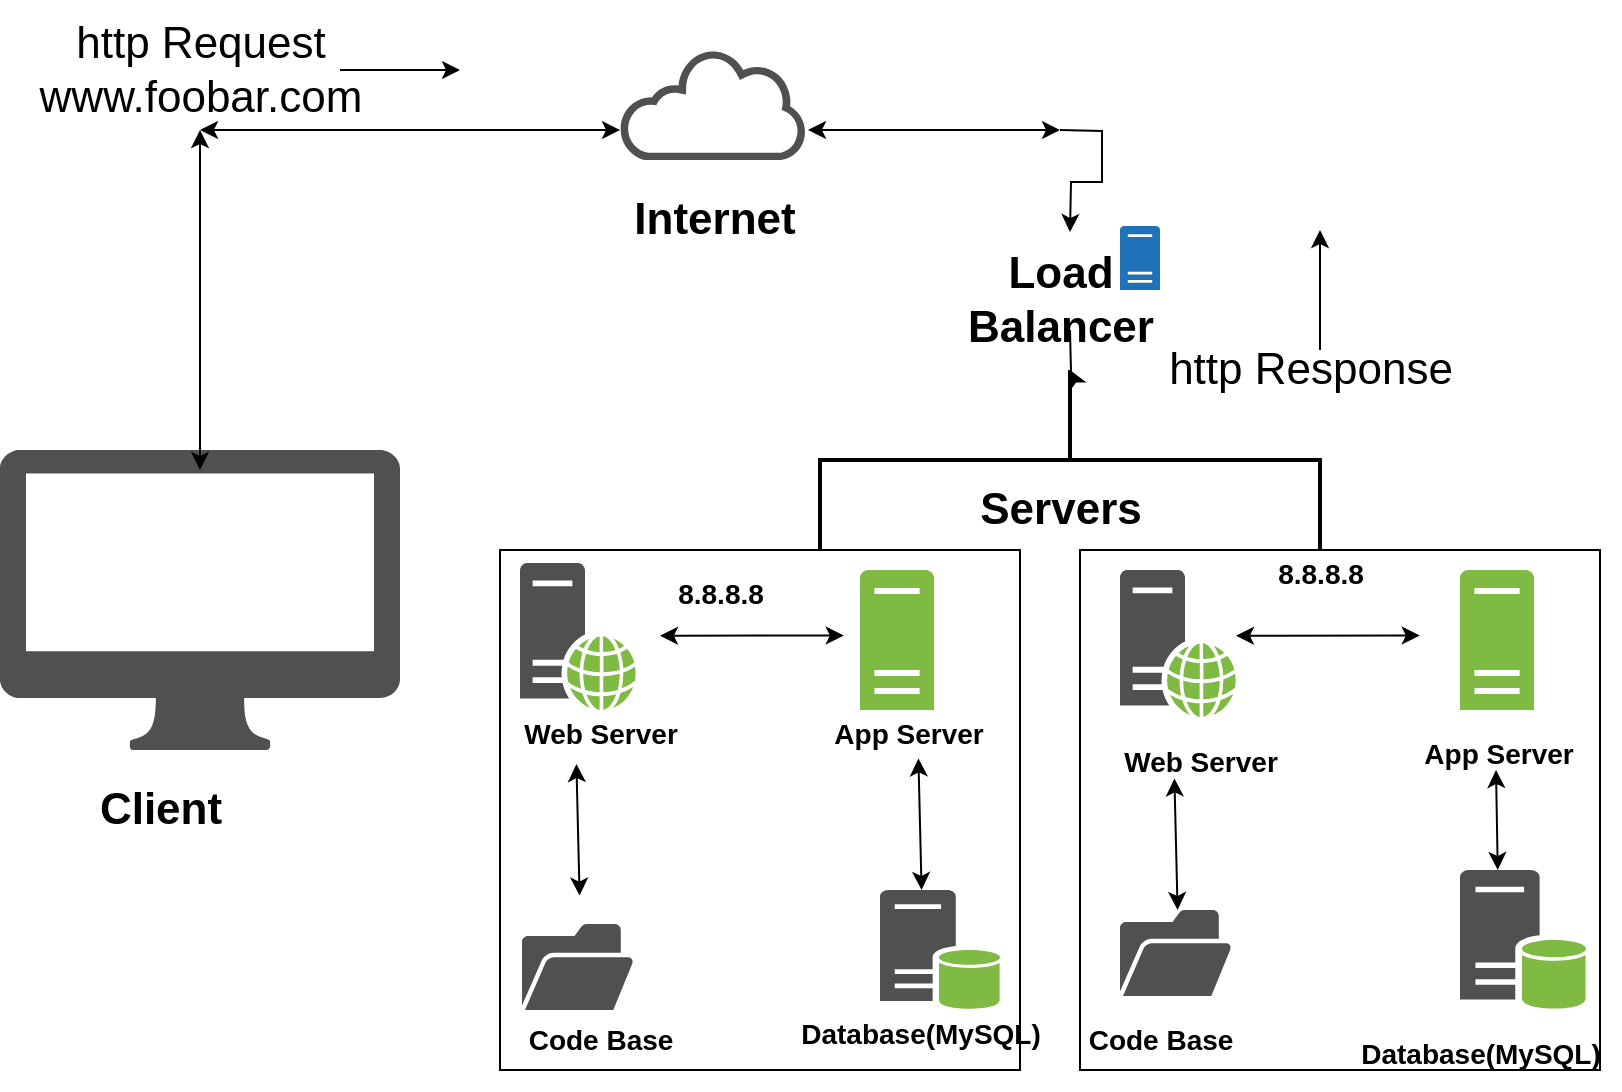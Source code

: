 <mxfile version="21.6.6" type="github">
  <diagram name="Page-1" id="Zw4nHLYY9dlqPIBjP2HN">
    <mxGraphModel dx="1050" dy="541" grid="1" gridSize="10" guides="1" tooltips="1" connect="1" arrows="1" fold="1" page="1" pageScale="1" pageWidth="850" pageHeight="1100" math="0" shadow="0">
      <root>
        <mxCell id="0" />
        <mxCell id="1" parent="0" />
        <mxCell id="uOv3nkpLMXfbliKXQfms-2" value="" style="sketch=0;pointerEvents=1;shadow=0;dashed=0;html=1;strokeColor=none;fillColor=#505050;labelPosition=center;verticalLabelPosition=bottom;verticalAlign=top;outlineConnect=0;align=center;shape=mxgraph.office.devices.mac_client;" vertex="1" parent="1">
          <mxGeometry x="30" y="360" width="200" height="150" as="geometry" />
        </mxCell>
        <mxCell id="uOv3nkpLMXfbliKXQfms-3" value="" style="endArrow=classic;startArrow=classic;html=1;rounded=0;" edge="1" parent="1">
          <mxGeometry width="50" height="50" relative="1" as="geometry">
            <mxPoint x="130" y="370" as="sourcePoint" />
            <mxPoint x="130" y="200" as="targetPoint" />
          </mxGeometry>
        </mxCell>
        <mxCell id="uOv3nkpLMXfbliKXQfms-4" value="" style="endArrow=classic;startArrow=classic;html=1;rounded=0;" edge="1" parent="1">
          <mxGeometry width="50" height="50" relative="1" as="geometry">
            <mxPoint x="130" y="200" as="sourcePoint" />
            <mxPoint x="340" y="200" as="targetPoint" />
          </mxGeometry>
        </mxCell>
        <mxCell id="uOv3nkpLMXfbliKXQfms-5" value="" style="sketch=0;pointerEvents=1;shadow=0;dashed=0;html=1;strokeColor=none;fillColor=#505050;labelPosition=center;verticalLabelPosition=bottom;outlineConnect=0;verticalAlign=top;align=center;shape=mxgraph.office.clouds.cloud;" vertex="1" parent="1">
          <mxGeometry x="340" y="160" width="94" height="55" as="geometry" />
        </mxCell>
        <mxCell id="uOv3nkpLMXfbliKXQfms-6" value="" style="endArrow=classic;startArrow=classic;html=1;rounded=0;" edge="1" parent="1">
          <mxGeometry width="50" height="50" relative="1" as="geometry">
            <mxPoint x="434" y="200" as="sourcePoint" />
            <mxPoint x="560" y="200" as="targetPoint" />
          </mxGeometry>
        </mxCell>
        <mxCell id="uOv3nkpLMXfbliKXQfms-10" style="edgeStyle=orthogonalEdgeStyle;rounded=0;orthogonalLoop=1;jettySize=auto;html=1;" edge="1" parent="1" target="uOv3nkpLMXfbliKXQfms-9">
          <mxGeometry relative="1" as="geometry">
            <mxPoint x="675" y="200" as="targetPoint" />
            <mxPoint x="565" y="300" as="sourcePoint" />
            <Array as="points" />
          </mxGeometry>
        </mxCell>
        <mxCell id="uOv3nkpLMXfbliKXQfms-9" value="" style="strokeWidth=2;html=1;shape=mxgraph.flowchart.annotation_2;align=left;labelPosition=right;pointerEvents=1;rotation=90;" vertex="1" parent="1">
          <mxGeometry x="520" y="240" width="90" height="250" as="geometry" />
        </mxCell>
        <mxCell id="uOv3nkpLMXfbliKXQfms-11" value="" style="whiteSpace=wrap;html=1;aspect=fixed;" vertex="1" parent="1">
          <mxGeometry x="280" y="410" width="260" height="260" as="geometry" />
        </mxCell>
        <mxCell id="uOv3nkpLMXfbliKXQfms-12" value="" style="whiteSpace=wrap;html=1;aspect=fixed;" vertex="1" parent="1">
          <mxGeometry x="570" y="410" width="260" height="260" as="geometry" />
        </mxCell>
        <mxCell id="uOv3nkpLMXfbliKXQfms-15" value="" style="sketch=0;shadow=0;dashed=0;html=1;strokeColor=none;fillColor=#505050;labelPosition=center;verticalLabelPosition=bottom;verticalAlign=top;outlineConnect=0;align=center;shape=mxgraph.office.databases.database_server_green;" vertex="1" parent="1">
          <mxGeometry x="470" y="580" width="60" height="60" as="geometry" />
        </mxCell>
        <mxCell id="uOv3nkpLMXfbliKXQfms-16" value="" style="sketch=0;shadow=0;dashed=0;html=1;strokeColor=none;fillColor=#505050;labelPosition=center;verticalLabelPosition=bottom;verticalAlign=top;outlineConnect=0;align=center;shape=mxgraph.office.databases.database_server_green;" vertex="1" parent="1">
          <mxGeometry x="760" y="570" width="63" height="70" as="geometry" />
        </mxCell>
        <mxCell id="uOv3nkpLMXfbliKXQfms-17" value="" style="sketch=0;pointerEvents=1;shadow=0;dashed=0;html=1;strokeColor=none;labelPosition=center;verticalLabelPosition=bottom;verticalAlign=top;outlineConnect=0;align=center;shape=mxgraph.office.servers.server_generic;fillColor=#7FBA42;" vertex="1" parent="1">
          <mxGeometry x="460" y="420" width="37" height="70" as="geometry" />
        </mxCell>
        <mxCell id="uOv3nkpLMXfbliKXQfms-18" value="" style="sketch=0;pointerEvents=1;shadow=0;dashed=0;html=1;strokeColor=none;labelPosition=center;verticalLabelPosition=bottom;verticalAlign=top;outlineConnect=0;align=center;shape=mxgraph.office.servers.server_generic;fillColor=#7FBA42;" vertex="1" parent="1">
          <mxGeometry x="760" y="420" width="37" height="70" as="geometry" />
        </mxCell>
        <mxCell id="uOv3nkpLMXfbliKXQfms-19" value="" style="sketch=0;pointerEvents=1;shadow=0;dashed=0;html=1;strokeColor=none;fillColor=#505050;labelPosition=center;verticalLabelPosition=bottom;verticalAlign=top;outlineConnect=0;align=center;shape=mxgraph.office.servers.web_server_green;" vertex="1" parent="1">
          <mxGeometry x="290" y="416.5" width="58" height="73.5" as="geometry" />
        </mxCell>
        <mxCell id="uOv3nkpLMXfbliKXQfms-20" value="" style="sketch=0;pointerEvents=1;shadow=0;dashed=0;html=1;strokeColor=none;fillColor=#505050;labelPosition=center;verticalLabelPosition=bottom;verticalAlign=top;outlineConnect=0;align=center;shape=mxgraph.office.servers.web_server_green;" vertex="1" parent="1">
          <mxGeometry x="590" y="420" width="58" height="73.5" as="geometry" />
        </mxCell>
        <mxCell id="uOv3nkpLMXfbliKXQfms-21" value="" style="sketch=0;pointerEvents=1;shadow=0;dashed=0;html=1;strokeColor=none;fillColor=#505050;labelPosition=center;verticalLabelPosition=bottom;verticalAlign=top;outlineConnect=0;align=center;shape=mxgraph.office.concepts.folder_open;" vertex="1" parent="1">
          <mxGeometry x="291" y="597" width="56" height="43" as="geometry" />
        </mxCell>
        <mxCell id="uOv3nkpLMXfbliKXQfms-22" value="" style="sketch=0;pointerEvents=1;shadow=0;dashed=0;html=1;strokeColor=none;fillColor=#505050;labelPosition=center;verticalLabelPosition=bottom;verticalAlign=top;outlineConnect=0;align=center;shape=mxgraph.office.concepts.folder_open;" vertex="1" parent="1">
          <mxGeometry x="590" y="590" width="56" height="43" as="geometry" />
        </mxCell>
        <mxCell id="uOv3nkpLMXfbliKXQfms-23" value="&lt;font style=&quot;font-size: 22px;&quot;&gt;&lt;b&gt;Internet&lt;/b&gt;&lt;/font&gt;" style="text;html=1;align=center;verticalAlign=middle;resizable=0;points=[];autosize=1;strokeColor=none;fillColor=none;" vertex="1" parent="1">
          <mxGeometry x="337" y="225" width="100" height="40" as="geometry" />
        </mxCell>
        <mxCell id="uOv3nkpLMXfbliKXQfms-24" value="&lt;font style=&quot;font-size: 22px;&quot;&gt;http Request&lt;br&gt;www.foobar.com&lt;br&gt;&lt;/font&gt;" style="text;html=1;align=center;verticalAlign=middle;resizable=0;points=[];autosize=1;strokeColor=none;fillColor=none;" vertex="1" parent="1">
          <mxGeometry x="40" y="135" width="180" height="70" as="geometry" />
        </mxCell>
        <mxCell id="uOv3nkpLMXfbliKXQfms-25" value="&lt;font style=&quot;font-size: 22px;&quot;&gt;&lt;b style=&quot;font-size: 14px;&quot;&gt;Web Server&lt;/b&gt;&lt;/font&gt;" style="text;html=1;align=center;verticalAlign=middle;resizable=0;points=[];autosize=1;strokeColor=none;fillColor=none;" vertex="1" parent="1">
          <mxGeometry x="280" y="480" width="100" height="40" as="geometry" />
        </mxCell>
        <mxCell id="uOv3nkpLMXfbliKXQfms-26" value="&lt;font style=&quot;font-size: 22px;&quot;&gt;&lt;b style=&quot;font-size: 14px;&quot;&gt;App Server&lt;/b&gt;&lt;/font&gt;" style="text;html=1;align=center;verticalAlign=middle;resizable=0;points=[];autosize=1;strokeColor=none;fillColor=none;" vertex="1" parent="1">
          <mxGeometry x="434" y="480" width="100" height="40" as="geometry" />
        </mxCell>
        <mxCell id="uOv3nkpLMXfbliKXQfms-27" value="&lt;font style=&quot;font-size: 22px;&quot;&gt;&lt;b style=&quot;font-size: 14px;&quot;&gt;Code Base&lt;/b&gt;&lt;/font&gt;" style="text;html=1;align=center;verticalAlign=middle;resizable=0;points=[];autosize=1;strokeColor=none;fillColor=none;" vertex="1" parent="1">
          <mxGeometry x="280" y="633" width="100" height="40" as="geometry" />
        </mxCell>
        <mxCell id="uOv3nkpLMXfbliKXQfms-28" value="&lt;font style=&quot;font-size: 22px;&quot;&gt;&lt;b style=&quot;font-size: 14px;&quot;&gt;Database(MySQL)&lt;/b&gt;&lt;/font&gt;" style="text;html=1;align=center;verticalAlign=middle;resizable=0;points=[];autosize=1;strokeColor=none;fillColor=none;" vertex="1" parent="1">
          <mxGeometry x="420" y="630" width="140" height="40" as="geometry" />
        </mxCell>
        <mxCell id="uOv3nkpLMXfbliKXQfms-29" value="&lt;font style=&quot;font-size: 22px;&quot;&gt;&lt;b style=&quot;font-size: 14px;&quot;&gt;Code Base&lt;/b&gt;&lt;/font&gt;" style="text;html=1;align=center;verticalAlign=middle;resizable=0;points=[];autosize=1;strokeColor=none;fillColor=none;" vertex="1" parent="1">
          <mxGeometry x="560" y="633" width="100" height="40" as="geometry" />
        </mxCell>
        <mxCell id="uOv3nkpLMXfbliKXQfms-30" value="&lt;font style=&quot;font-size: 22px;&quot;&gt;&lt;b style=&quot;font-size: 14px;&quot;&gt;Database(MySQL)&lt;/b&gt;&lt;/font&gt;" style="text;html=1;align=center;verticalAlign=middle;resizable=0;points=[];autosize=1;strokeColor=none;fillColor=none;" vertex="1" parent="1">
          <mxGeometry x="700" y="640" width="140" height="40" as="geometry" />
        </mxCell>
        <mxCell id="uOv3nkpLMXfbliKXQfms-31" value="&lt;font style=&quot;font-size: 22px;&quot;&gt;&lt;b style=&quot;font-size: 14px;&quot;&gt;Web Server&lt;/b&gt;&lt;/font&gt;" style="text;html=1;align=center;verticalAlign=middle;resizable=0;points=[];autosize=1;strokeColor=none;fillColor=none;" vertex="1" parent="1">
          <mxGeometry x="580" y="493.5" width="100" height="40" as="geometry" />
        </mxCell>
        <mxCell id="uOv3nkpLMXfbliKXQfms-32" value="&lt;font style=&quot;font-size: 22px;&quot;&gt;&lt;b style=&quot;font-size: 14px;&quot;&gt;App Server&lt;/b&gt;&lt;/font&gt;" style="text;html=1;align=center;verticalAlign=middle;resizable=0;points=[];autosize=1;strokeColor=none;fillColor=none;" vertex="1" parent="1">
          <mxGeometry x="728.5" y="490" width="100" height="40" as="geometry" />
        </mxCell>
        <mxCell id="uOv3nkpLMXfbliKXQfms-33" value="" style="endArrow=classic;startArrow=classic;html=1;rounded=0;entryX=0.284;entryY=1.105;entryDx=0;entryDy=0;entryPerimeter=0;" edge="1" parent="1">
          <mxGeometry width="50" height="50" relative="1" as="geometry">
            <mxPoint x="319.8" y="582.8" as="sourcePoint" />
            <mxPoint x="318.2" y="517" as="targetPoint" />
          </mxGeometry>
        </mxCell>
        <mxCell id="uOv3nkpLMXfbliKXQfms-34" value="" style="endArrow=classic;startArrow=classic;html=1;rounded=0;entryX=0.284;entryY=1.105;entryDx=0;entryDy=0;entryPerimeter=0;" edge="1" parent="1">
          <mxGeometry width="50" height="50" relative="1" as="geometry">
            <mxPoint x="490.8" y="580" as="sourcePoint" />
            <mxPoint x="489.2" y="514.2" as="targetPoint" />
          </mxGeometry>
        </mxCell>
        <mxCell id="uOv3nkpLMXfbliKXQfms-35" value="" style="endArrow=classic;startArrow=classic;html=1;rounded=0;entryX=0.615;entryY=0.192;entryDx=0;entryDy=0;entryPerimeter=0;" edge="1" parent="1">
          <mxGeometry width="50" height="50" relative="1" as="geometry">
            <mxPoint x="360" y="452.83" as="sourcePoint" />
            <mxPoint x="451.9" y="452.75" as="targetPoint" />
          </mxGeometry>
        </mxCell>
        <mxCell id="uOv3nkpLMXfbliKXQfms-36" value="" style="endArrow=classic;startArrow=classic;html=1;rounded=0;entryX=0.615;entryY=0.192;entryDx=0;entryDy=0;entryPerimeter=0;" edge="1" parent="1">
          <mxGeometry width="50" height="50" relative="1" as="geometry">
            <mxPoint x="648" y="452.83" as="sourcePoint" />
            <mxPoint x="739.9" y="452.75" as="targetPoint" />
          </mxGeometry>
        </mxCell>
        <mxCell id="uOv3nkpLMXfbliKXQfms-37" value="" style="endArrow=classic;startArrow=classic;html=1;rounded=0;entryX=0.284;entryY=1.105;entryDx=0;entryDy=0;entryPerimeter=0;" edge="1" parent="1">
          <mxGeometry width="50" height="50" relative="1" as="geometry">
            <mxPoint x="618.8" y="590" as="sourcePoint" />
            <mxPoint x="617.2" y="524.2" as="targetPoint" />
          </mxGeometry>
        </mxCell>
        <mxCell id="uOv3nkpLMXfbliKXQfms-38" value="" style="endArrow=classic;startArrow=classic;html=1;rounded=0;" edge="1" parent="1">
          <mxGeometry width="50" height="50" relative="1" as="geometry">
            <mxPoint x="778.882" y="570" as="sourcePoint" />
            <mxPoint x="778" y="520" as="targetPoint" />
          </mxGeometry>
        </mxCell>
        <mxCell id="uOv3nkpLMXfbliKXQfms-39" value="&lt;font style=&quot;font-size: 22px;&quot;&gt;&lt;b&gt;Client&lt;/b&gt;&lt;/font&gt;" style="text;html=1;align=center;verticalAlign=middle;resizable=0;points=[];autosize=1;strokeColor=none;fillColor=none;" vertex="1" parent="1">
          <mxGeometry x="70" y="520" width="80" height="40" as="geometry" />
        </mxCell>
        <mxCell id="uOv3nkpLMXfbliKXQfms-40" value="&lt;font style=&quot;font-size: 22px;&quot;&gt;&lt;b style=&quot;font-size: 14px;&quot;&gt;8.8.8.8&lt;/b&gt;&lt;/font&gt;" style="text;html=1;align=center;verticalAlign=middle;resizable=0;points=[];autosize=1;strokeColor=none;fillColor=none;" vertex="1" parent="1">
          <mxGeometry x="655" y="400" width="70" height="40" as="geometry" />
        </mxCell>
        <mxCell id="uOv3nkpLMXfbliKXQfms-41" value="&lt;font style=&quot;font-size: 22px;&quot;&gt;&lt;b style=&quot;font-size: 14px;&quot;&gt;8.8.8.8&lt;/b&gt;&lt;/font&gt;" style="text;html=1;align=center;verticalAlign=middle;resizable=0;points=[];autosize=1;strokeColor=none;fillColor=none;" vertex="1" parent="1">
          <mxGeometry x="355" y="410" width="70" height="40" as="geometry" />
        </mxCell>
        <mxCell id="uOv3nkpLMXfbliKXQfms-42" value="&lt;font style=&quot;font-size: 22px;&quot;&gt;&lt;b&gt;Servers&lt;/b&gt;&lt;/font&gt;" style="text;html=1;align=center;verticalAlign=middle;resizable=0;points=[];autosize=1;strokeColor=none;fillColor=none;" vertex="1" parent="1">
          <mxGeometry x="510" y="370" width="100" height="40" as="geometry" />
        </mxCell>
        <mxCell id="uOv3nkpLMXfbliKXQfms-43" value="&lt;font style=&quot;font-size: 22px;&quot;&gt;http Response&lt;br&gt;&lt;/font&gt;" style="text;html=1;align=center;verticalAlign=middle;resizable=0;points=[];autosize=1;strokeColor=none;fillColor=none;" vertex="1" parent="1">
          <mxGeometry x="600" y="300" width="170" height="40" as="geometry" />
        </mxCell>
        <mxCell id="uOv3nkpLMXfbliKXQfms-44" value="" style="endArrow=classic;html=1;rounded=0;" edge="1" parent="1">
          <mxGeometry width="50" height="50" relative="1" as="geometry">
            <mxPoint x="690" y="310" as="sourcePoint" />
            <mxPoint x="690" y="250" as="targetPoint" />
          </mxGeometry>
        </mxCell>
        <mxCell id="uOv3nkpLMXfbliKXQfms-45" value="" style="endArrow=classic;html=1;rounded=0;" edge="1" parent="1">
          <mxGeometry width="50" height="50" relative="1" as="geometry">
            <mxPoint x="200" y="170" as="sourcePoint" />
            <mxPoint x="260" y="170" as="targetPoint" />
          </mxGeometry>
        </mxCell>
        <mxCell id="uOv3nkpLMXfbliKXQfms-49" value="" style="edgeStyle=orthogonalEdgeStyle;rounded=0;orthogonalLoop=1;jettySize=auto;html=1;" edge="1" parent="1">
          <mxGeometry relative="1" as="geometry">
            <mxPoint x="565" y="251" as="targetPoint" />
            <mxPoint x="560" y="200" as="sourcePoint" />
            <Array as="points" />
          </mxGeometry>
        </mxCell>
        <mxCell id="uOv3nkpLMXfbliKXQfms-50" value="&lt;font style=&quot;font-size: 22px;&quot;&gt;&lt;b&gt;Load &lt;br&gt;Balancer&lt;/b&gt;&lt;/font&gt;" style="text;html=1;align=center;verticalAlign=middle;resizable=0;points=[];autosize=1;strokeColor=none;fillColor=none;" vertex="1" parent="1">
          <mxGeometry x="500" y="250" width="120" height="70" as="geometry" />
        </mxCell>
        <mxCell id="uOv3nkpLMXfbliKXQfms-51" value="" style="sketch=0;pointerEvents=1;shadow=0;dashed=0;html=1;strokeColor=none;labelPosition=center;verticalLabelPosition=bottom;verticalAlign=top;outlineConnect=0;align=center;shape=mxgraph.office.servers.server_generic;fillColor=#2072B8;" vertex="1" parent="1">
          <mxGeometry x="590" y="248" width="20" height="32" as="geometry" />
        </mxCell>
      </root>
    </mxGraphModel>
  </diagram>
</mxfile>
